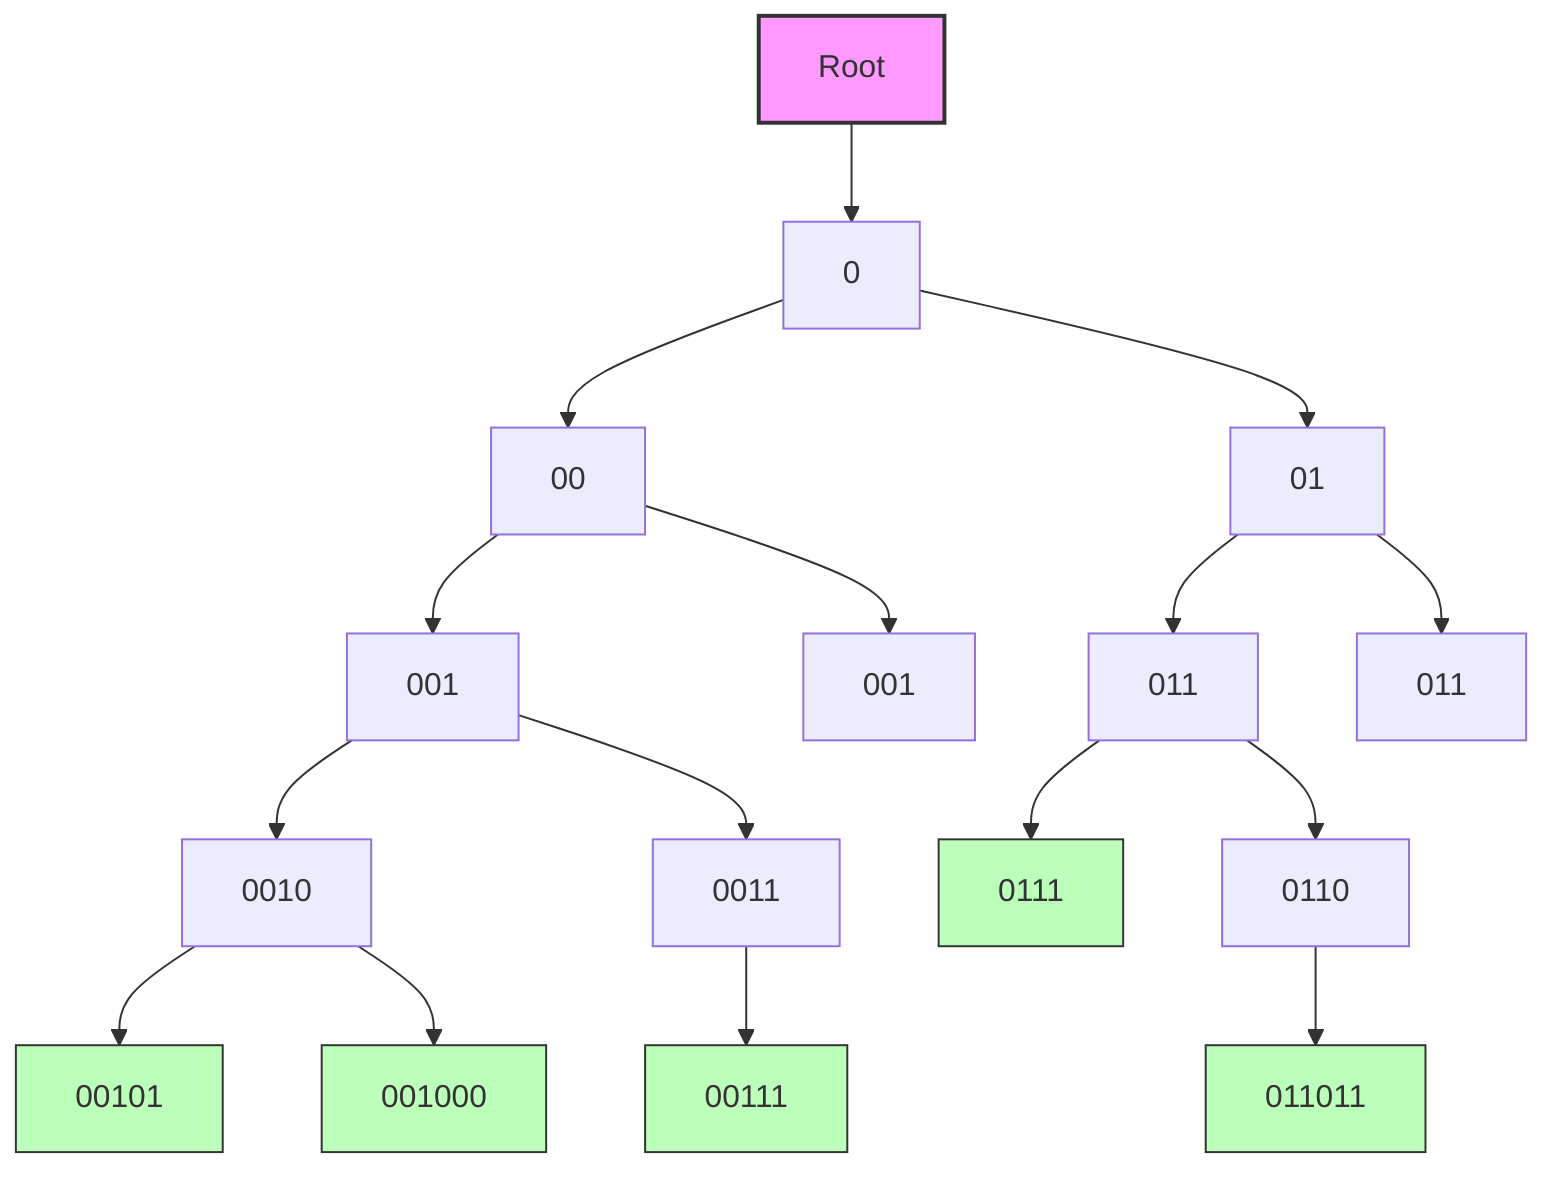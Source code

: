 graph TD
    R[Root] --> A["0"]
    A --> B["00"]
    A --> C["01"]

    B --> D["001"]
    B --> E["001"]

    D --> F["0010"]
    D --> G["0011"]

    F --> H["00101"]
    F --> I["001000"]

    G --> J["00111"]

    C --> K["011"]
    C --> L["011"]

    K --> M["0111"]
    K --> N["0110"]

    N --> O["011011"]

    style R fill:#f9f,stroke:#333,stroke-width:2px
    style H fill:#bfb,stroke:#333,stroke-width:1px
    style I fill:#bfb,stroke:#333,stroke-width:1px
    style J fill:#bfb,stroke:#333,stroke-width:1px
    style M fill:#bfb,stroke:#333,stroke-width:1px
    style O fill:#bfb,stroke:#333,stroke-width:1px

    %% Adiciona rótulos explicativos
    classDef label fill:#fff,stroke:none
    class Label label